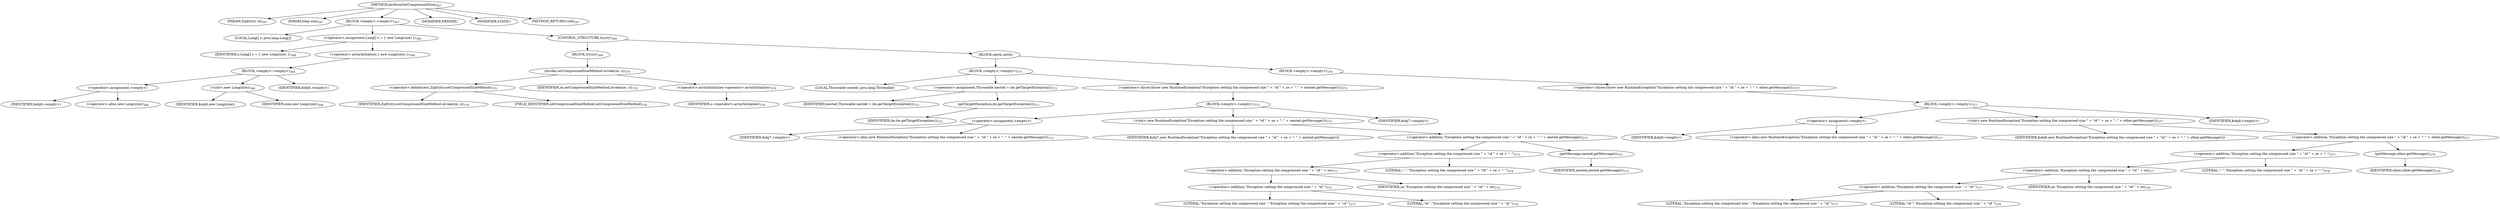 digraph "performSetCompressedSize" {  
"606" [label = <(METHOD,performSetCompressedSize)<SUB>367</SUB>> ]
"607" [label = <(PARAM,ZipEntry ze)<SUB>367</SUB>> ]
"608" [label = <(PARAM,long size)<SUB>367</SUB>> ]
"609" [label = <(BLOCK,&lt;empty&gt;,&lt;empty&gt;)<SUB>367</SUB>> ]
"610" [label = <(LOCAL,Long[] s: java.lang.Long[])> ]
"611" [label = <(&lt;operator&gt;.assignment,Long[] s = { new Long(size) })<SUB>368</SUB>> ]
"612" [label = <(IDENTIFIER,s,Long[] s = { new Long(size) })<SUB>368</SUB>> ]
"613" [label = <(&lt;operator&gt;.arrayInitializer,{ new Long(size) })<SUB>368</SUB>> ]
"614" [label = <(BLOCK,&lt;empty&gt;,&lt;empty&gt;)<SUB>368</SUB>> ]
"615" [label = <(&lt;operator&gt;.assignment,&lt;empty&gt;)> ]
"616" [label = <(IDENTIFIER,$obj6,&lt;empty&gt;)> ]
"617" [label = <(&lt;operator&gt;.alloc,new Long(size))<SUB>368</SUB>> ]
"618" [label = <(&lt;init&gt;,new Long(size))<SUB>368</SUB>> ]
"619" [label = <(IDENTIFIER,$obj6,new Long(size))> ]
"620" [label = <(IDENTIFIER,size,new Long(size))<SUB>368</SUB>> ]
"621" [label = <(IDENTIFIER,$obj6,&lt;empty&gt;)> ]
"622" [label = <(CONTROL_STRUCTURE,try,try)<SUB>369</SUB>> ]
"623" [label = <(BLOCK,try,try)<SUB>369</SUB>> ]
"624" [label = <(invoke,setCompressedSizeMethod.invoke(ze, s))<SUB>370</SUB>> ]
"625" [label = <(&lt;operator&gt;.fieldAccess,ZipEntry.setCompressedSizeMethod)<SUB>370</SUB>> ]
"626" [label = <(IDENTIFIER,ZipEntry,setCompressedSizeMethod.invoke(ze, s))<SUB>370</SUB>> ]
"627" [label = <(FIELD_IDENTIFIER,setCompressedSizeMethod,setCompressedSizeMethod)<SUB>370</SUB>> ]
"628" [label = <(IDENTIFIER,ze,setCompressedSizeMethod.invoke(ze, s))<SUB>370</SUB>> ]
"629" [label = <(&lt;operator&gt;.arrayInitializer,&lt;operator&gt;.arrayInitializer)<SUB>370</SUB>> ]
"630" [label = <(IDENTIFIER,s,&lt;operator&gt;.arrayInitializer)<SUB>370</SUB>> ]
"631" [label = <(BLOCK,catch,catch)> ]
"632" [label = <(BLOCK,&lt;empty&gt;,&lt;empty&gt;)<SUB>371</SUB>> ]
"633" [label = <(LOCAL,Throwable nested: java.lang.Throwable)> ]
"634" [label = <(&lt;operator&gt;.assignment,Throwable nested = ite.getTargetException())<SUB>372</SUB>> ]
"635" [label = <(IDENTIFIER,nested,Throwable nested = ite.getTargetException())<SUB>372</SUB>> ]
"636" [label = <(getTargetException,ite.getTargetException())<SUB>372</SUB>> ]
"637" [label = <(IDENTIFIER,ite,ite.getTargetException())<SUB>372</SUB>> ]
"638" [label = <(&lt;operator&gt;.throw,throw new RuntimeException(&quot;Exception setting the compressed size &quot; + &quot;of &quot; + ze + &quot;: &quot; + nested.getMessage());)<SUB>373</SUB>> ]
"639" [label = <(BLOCK,&lt;empty&gt;,&lt;empty&gt;)<SUB>373</SUB>> ]
"640" [label = <(&lt;operator&gt;.assignment,&lt;empty&gt;)> ]
"641" [label = <(IDENTIFIER,$obj7,&lt;empty&gt;)> ]
"642" [label = <(&lt;operator&gt;.alloc,new RuntimeException(&quot;Exception setting the compressed size &quot; + &quot;of &quot; + ze + &quot;: &quot; + nested.getMessage()))<SUB>373</SUB>> ]
"643" [label = <(&lt;init&gt;,new RuntimeException(&quot;Exception setting the compressed size &quot; + &quot;of &quot; + ze + &quot;: &quot; + nested.getMessage()))<SUB>373</SUB>> ]
"644" [label = <(IDENTIFIER,$obj7,new RuntimeException(&quot;Exception setting the compressed size &quot; + &quot;of &quot; + ze + &quot;: &quot; + nested.getMessage()))> ]
"645" [label = <(&lt;operator&gt;.addition,&quot;Exception setting the compressed size &quot; + &quot;of &quot; + ze + &quot;: &quot; + nested.getMessage())<SUB>373</SUB>> ]
"646" [label = <(&lt;operator&gt;.addition,&quot;Exception setting the compressed size &quot; + &quot;of &quot; + ze + &quot;: &quot;)<SUB>373</SUB>> ]
"647" [label = <(&lt;operator&gt;.addition,&quot;Exception setting the compressed size &quot; + &quot;of &quot; + ze)<SUB>373</SUB>> ]
"648" [label = <(&lt;operator&gt;.addition,&quot;Exception setting the compressed size &quot; + &quot;of &quot;)<SUB>373</SUB>> ]
"649" [label = <(LITERAL,&quot;Exception setting the compressed size &quot;,&quot;Exception setting the compressed size &quot; + &quot;of &quot;)<SUB>373</SUB>> ]
"650" [label = <(LITERAL,&quot;of &quot;,&quot;Exception setting the compressed size &quot; + &quot;of &quot;)<SUB>374</SUB>> ]
"651" [label = <(IDENTIFIER,ze,&quot;Exception setting the compressed size &quot; + &quot;of &quot; + ze)<SUB>374</SUB>> ]
"652" [label = <(LITERAL,&quot;: &quot;,&quot;Exception setting the compressed size &quot; + &quot;of &quot; + ze + &quot;: &quot;)<SUB>374</SUB>> ]
"653" [label = <(getMessage,nested.getMessage())<SUB>375</SUB>> ]
"654" [label = <(IDENTIFIER,nested,nested.getMessage())<SUB>375</SUB>> ]
"655" [label = <(IDENTIFIER,$obj7,&lt;empty&gt;)> ]
"656" [label = <(BLOCK,&lt;empty&gt;,&lt;empty&gt;)<SUB>376</SUB>> ]
"657" [label = <(&lt;operator&gt;.throw,throw new RuntimeException(&quot;Exception setting the compressed size &quot; + &quot;of &quot; + ze + &quot;: &quot; + other.getMessage());)<SUB>377</SUB>> ]
"658" [label = <(BLOCK,&lt;empty&gt;,&lt;empty&gt;)<SUB>377</SUB>> ]
"659" [label = <(&lt;operator&gt;.assignment,&lt;empty&gt;)> ]
"660" [label = <(IDENTIFIER,$obj8,&lt;empty&gt;)> ]
"661" [label = <(&lt;operator&gt;.alloc,new RuntimeException(&quot;Exception setting the compressed size &quot; + &quot;of &quot; + ze + &quot;: &quot; + other.getMessage()))<SUB>377</SUB>> ]
"662" [label = <(&lt;init&gt;,new RuntimeException(&quot;Exception setting the compressed size &quot; + &quot;of &quot; + ze + &quot;: &quot; + other.getMessage()))<SUB>377</SUB>> ]
"663" [label = <(IDENTIFIER,$obj8,new RuntimeException(&quot;Exception setting the compressed size &quot; + &quot;of &quot; + ze + &quot;: &quot; + other.getMessage()))> ]
"664" [label = <(&lt;operator&gt;.addition,&quot;Exception setting the compressed size &quot; + &quot;of &quot; + ze + &quot;: &quot; + other.getMessage())<SUB>377</SUB>> ]
"665" [label = <(&lt;operator&gt;.addition,&quot;Exception setting the compressed size &quot; + &quot;of &quot; + ze + &quot;: &quot;)<SUB>377</SUB>> ]
"666" [label = <(&lt;operator&gt;.addition,&quot;Exception setting the compressed size &quot; + &quot;of &quot; + ze)<SUB>377</SUB>> ]
"667" [label = <(&lt;operator&gt;.addition,&quot;Exception setting the compressed size &quot; + &quot;of &quot;)<SUB>377</SUB>> ]
"668" [label = <(LITERAL,&quot;Exception setting the compressed size &quot;,&quot;Exception setting the compressed size &quot; + &quot;of &quot;)<SUB>377</SUB>> ]
"669" [label = <(LITERAL,&quot;of &quot;,&quot;Exception setting the compressed size &quot; + &quot;of &quot;)<SUB>378</SUB>> ]
"670" [label = <(IDENTIFIER,ze,&quot;Exception setting the compressed size &quot; + &quot;of &quot; + ze)<SUB>378</SUB>> ]
"671" [label = <(LITERAL,&quot;: &quot;,&quot;Exception setting the compressed size &quot; + &quot;of &quot; + ze + &quot;: &quot;)<SUB>378</SUB>> ]
"672" [label = <(getMessage,other.getMessage())<SUB>379</SUB>> ]
"673" [label = <(IDENTIFIER,other,other.getMessage())<SUB>379</SUB>> ]
"674" [label = <(IDENTIFIER,$obj8,&lt;empty&gt;)> ]
"675" [label = <(MODIFIER,PRIVATE)> ]
"676" [label = <(MODIFIER,STATIC)> ]
"677" [label = <(METHOD_RETURN,void)<SUB>367</SUB>> ]
  "606" -> "607" 
  "606" -> "608" 
  "606" -> "609" 
  "606" -> "675" 
  "606" -> "676" 
  "606" -> "677" 
  "609" -> "610" 
  "609" -> "611" 
  "609" -> "622" 
  "611" -> "612" 
  "611" -> "613" 
  "613" -> "614" 
  "614" -> "615" 
  "614" -> "618" 
  "614" -> "621" 
  "615" -> "616" 
  "615" -> "617" 
  "618" -> "619" 
  "618" -> "620" 
  "622" -> "623" 
  "622" -> "631" 
  "623" -> "624" 
  "624" -> "625" 
  "624" -> "628" 
  "624" -> "629" 
  "625" -> "626" 
  "625" -> "627" 
  "629" -> "630" 
  "631" -> "632" 
  "631" -> "656" 
  "632" -> "633" 
  "632" -> "634" 
  "632" -> "638" 
  "634" -> "635" 
  "634" -> "636" 
  "636" -> "637" 
  "638" -> "639" 
  "639" -> "640" 
  "639" -> "643" 
  "639" -> "655" 
  "640" -> "641" 
  "640" -> "642" 
  "643" -> "644" 
  "643" -> "645" 
  "645" -> "646" 
  "645" -> "653" 
  "646" -> "647" 
  "646" -> "652" 
  "647" -> "648" 
  "647" -> "651" 
  "648" -> "649" 
  "648" -> "650" 
  "653" -> "654" 
  "656" -> "657" 
  "657" -> "658" 
  "658" -> "659" 
  "658" -> "662" 
  "658" -> "674" 
  "659" -> "660" 
  "659" -> "661" 
  "662" -> "663" 
  "662" -> "664" 
  "664" -> "665" 
  "664" -> "672" 
  "665" -> "666" 
  "665" -> "671" 
  "666" -> "667" 
  "666" -> "670" 
  "667" -> "668" 
  "667" -> "669" 
  "672" -> "673" 
}
